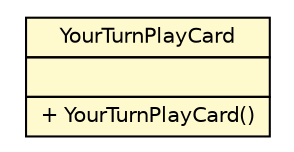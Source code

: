 #!/usr/local/bin/dot
#
# Class diagram 
# Generated by UMLGraph version R5_6 (http://www.umlgraph.org/)
#

digraph G {
	edge [fontname="Helvetica",fontsize=10,labelfontname="Helvetica",labelfontsize=10];
	node [fontname="Helvetica",fontsize=10,shape=plaintext];
	nodesep=0.25;
	ranksep=0.5;
	// Common.YourTurnPlayCard
	c2725 [label=<<table title="Common.YourTurnPlayCard" border="0" cellborder="1" cellspacing="0" cellpadding="2" port="p" bgcolor="lemonChiffon" href="./YourTurnPlayCard.html">
		<tr><td><table border="0" cellspacing="0" cellpadding="1">
<tr><td align="center" balign="center"> YourTurnPlayCard </td></tr>
		</table></td></tr>
		<tr><td><table border="0" cellspacing="0" cellpadding="1">
<tr><td align="left" balign="left">  </td></tr>
		</table></td></tr>
		<tr><td><table border="0" cellspacing="0" cellpadding="1">
<tr><td align="left" balign="left"> + YourTurnPlayCard() </td></tr>
		</table></td></tr>
		</table>>, URL="./YourTurnPlayCard.html", fontname="Helvetica", fontcolor="black", fontsize=10.0];
}

